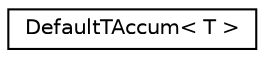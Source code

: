 digraph "Graphical Class Hierarchy"
{
 // LATEX_PDF_SIZE
  edge [fontname="Helvetica",fontsize="10",labelfontname="Helvetica",labelfontsize="10"];
  node [fontname="Helvetica",fontsize="10",shape=record];
  rankdir="LR";
  Node0 [label="DefaultTAccum\< T \>",height=0.2,width=0.4,color="black", fillcolor="white", style="filled",URL="$structarm__conv_1_1depthwise_1_1_default_t_accum.xhtml",tooltip=" "];
}
